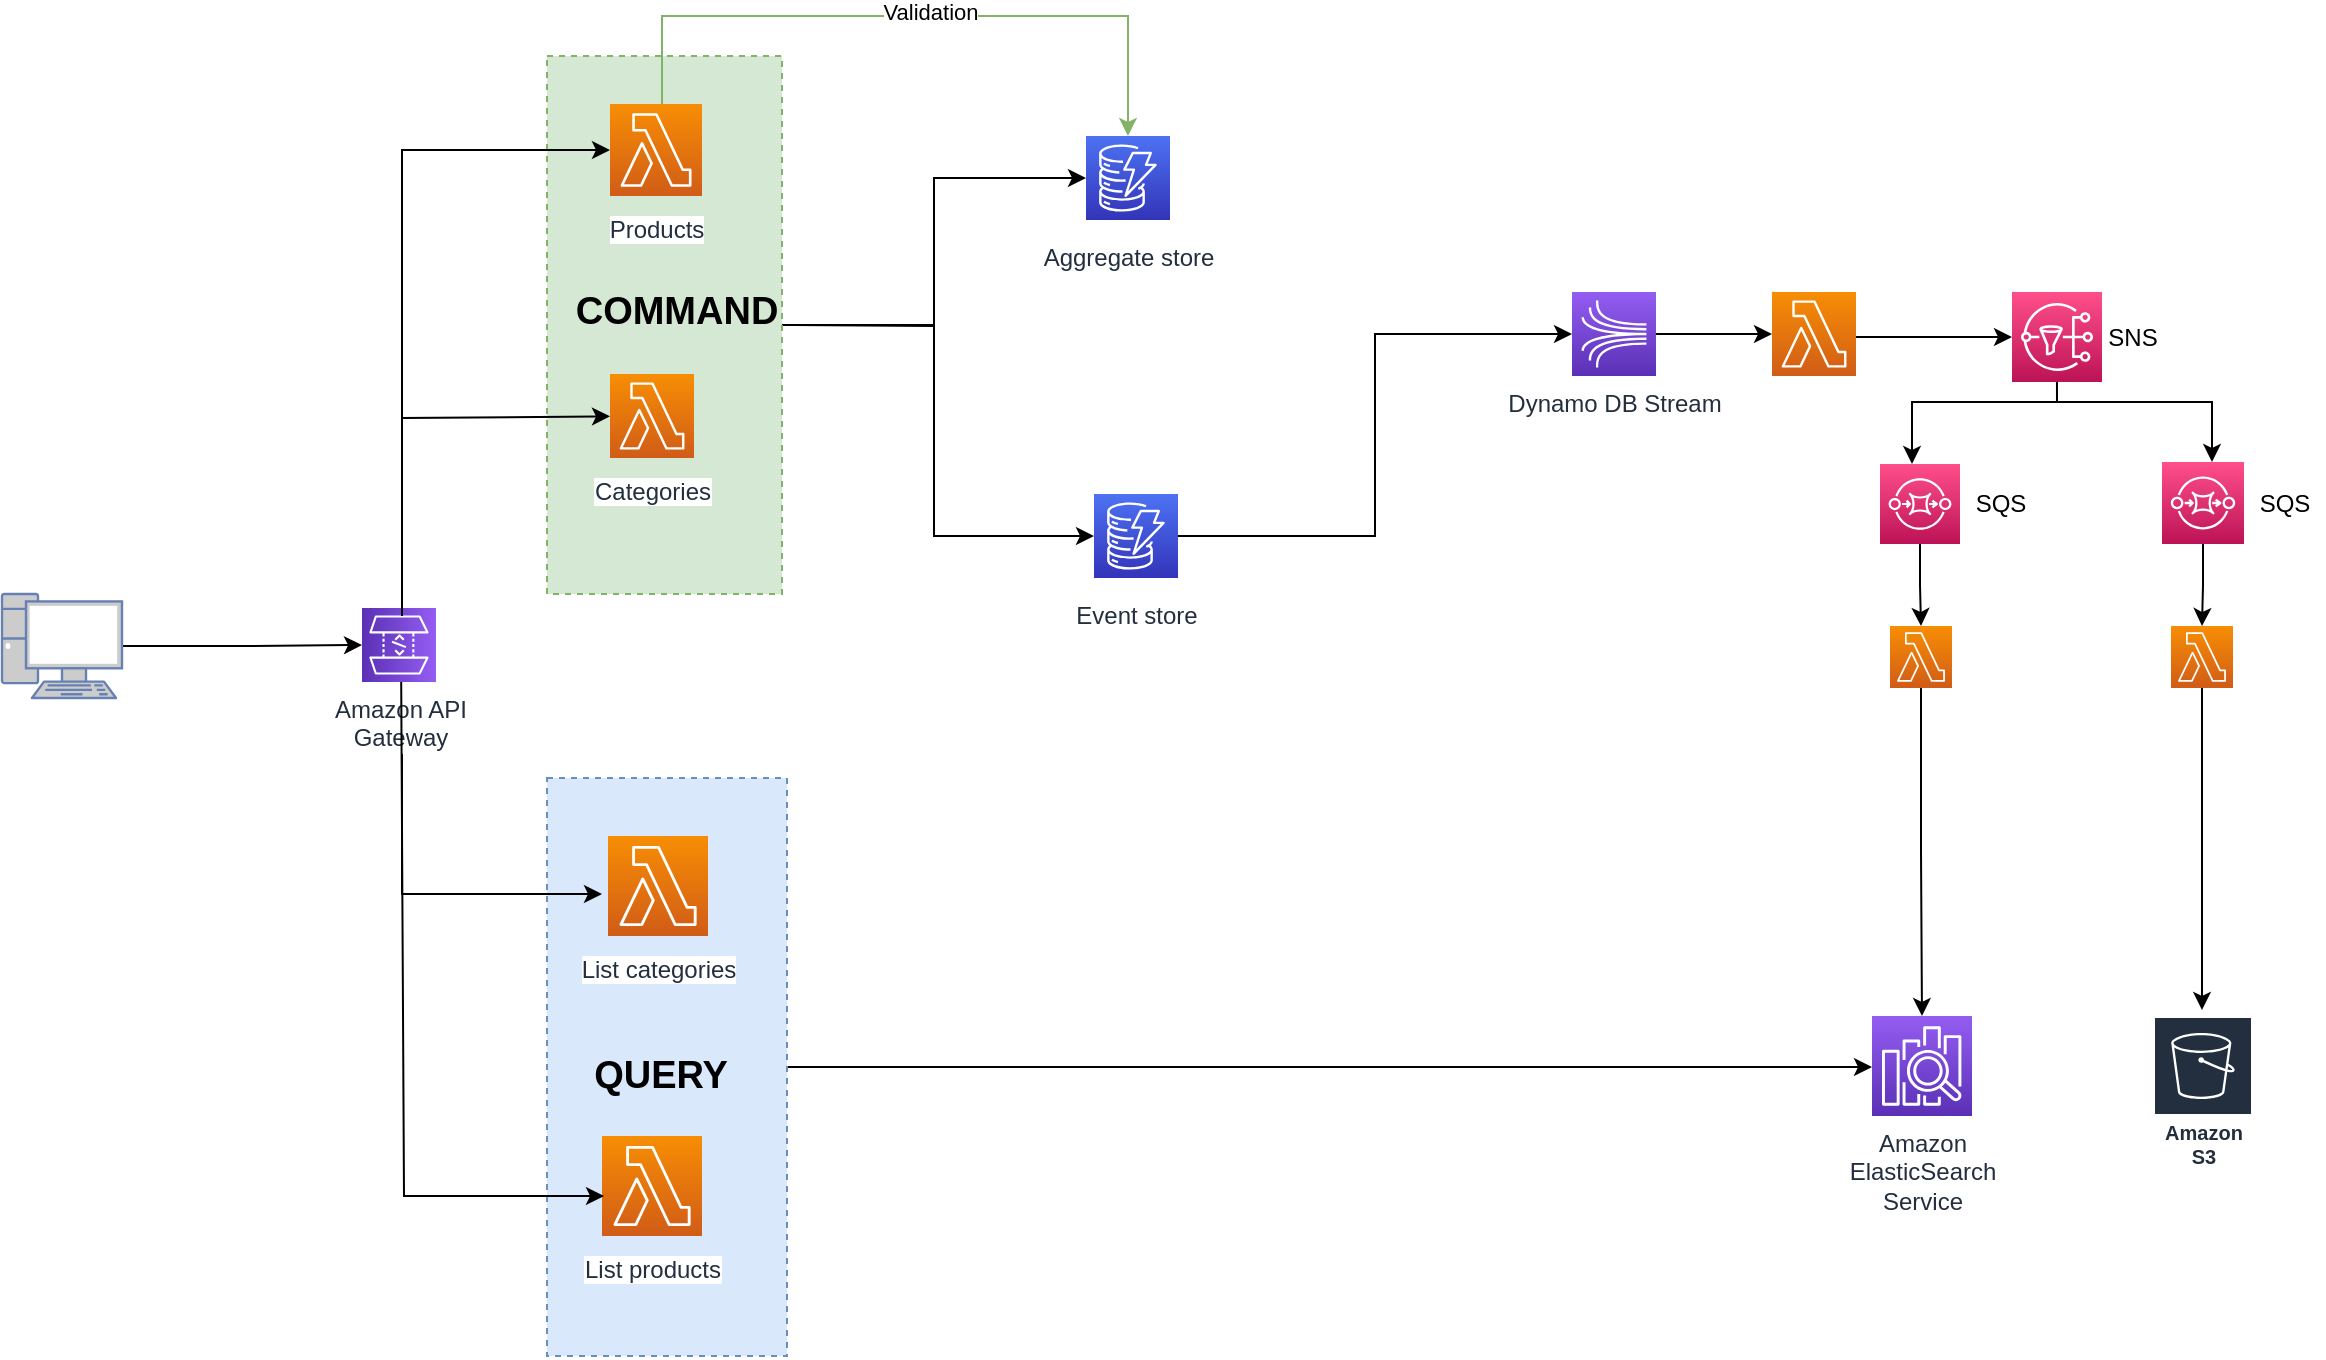 <mxfile version="16.5.2" type="github">
  <diagram id="Ht1M8jgEwFfnCIfOTk4-" name="Page-1">
    <mxGraphModel dx="1237" dy="663" grid="1" gridSize="10" guides="1" tooltips="1" connect="1" arrows="1" fold="1" page="1" pageScale="1" pageWidth="1169" pageHeight="827" math="0" shadow="0">
      <root>
        <mxCell id="0" />
        <mxCell id="1" parent="0" />
        <mxCell id="GBsECiFbeyGKXCBm6ZJ--87" style="edgeStyle=orthogonalEdgeStyle;rounded=0;orthogonalLoop=1;jettySize=auto;html=1;fontSize=19;" parent="1" source="GBsECiFbeyGKXCBm6ZJ--56" edge="1" target="UEzPUAAOIrF-is8g5C7q-119">
          <mxGeometry relative="1" as="geometry">
            <mxPoint x="490" y="234.5" as="targetPoint" />
          </mxGeometry>
        </mxCell>
        <mxCell id="GBsECiFbeyGKXCBm6ZJ--56" value="" style="rounded=0;whiteSpace=wrap;html=1;dashed=1;fillColor=#d5e8d4;strokeColor=#82b366;" parent="1" vertex="1">
          <mxGeometry x="292.5" y="100" width="117.5" height="269" as="geometry" />
        </mxCell>
        <mxCell id="GBsECiFbeyGKXCBm6ZJ--110" style="edgeStyle=orthogonalEdgeStyle;rounded=0;orthogonalLoop=1;jettySize=auto;html=1;fontSize=19;" parent="1" source="GBsECiFbeyGKXCBm6ZJ--52" target="UEzPUAAOIrF-is8g5C7q-120" edge="1">
          <mxGeometry relative="1" as="geometry">
            <Array as="points">
              <mxPoint x="700" y="606" />
              <mxPoint x="700" y="606" />
            </Array>
          </mxGeometry>
        </mxCell>
        <mxCell id="GBsECiFbeyGKXCBm6ZJ--52" value="" style="rounded=0;whiteSpace=wrap;html=1;dashed=1;fillColor=#dae8fc;strokeColor=#6c8ebf;" parent="1" vertex="1">
          <mxGeometry x="292.5" y="461" width="120" height="289" as="geometry" />
        </mxCell>
        <mxCell id="UEzPUAAOIrF-is8g5C7q-113" value="Products" style="outlineConnect=0;fontColor=#232F3E;gradientColor=#F78E04;gradientDirection=north;fillColor=#D05C17;strokeColor=#ffffff;dashed=0;verticalLabelPosition=bottom;verticalAlign=top;align=center;html=1;fontSize=12;fontStyle=0;aspect=fixed;shape=mxgraph.aws4.resourceIcon;resIcon=mxgraph.aws4.lambda;labelBackgroundColor=#ffffff;spacingTop=3;" parent="1" vertex="1">
          <mxGeometry x="324" y="124" width="46" height="46" as="geometry" />
        </mxCell>
        <mxCell id="GBsECiFbeyGKXCBm6ZJ--49" style="edgeStyle=orthogonalEdgeStyle;rounded=0;orthogonalLoop=1;jettySize=auto;html=1;" parent="1" edge="1">
          <mxGeometry relative="1" as="geometry">
            <mxPoint x="220" y="442" as="sourcePoint" />
            <mxPoint x="320" y="519" as="targetPoint" />
            <Array as="points">
              <mxPoint x="220" y="519" />
            </Array>
          </mxGeometry>
        </mxCell>
        <mxCell id="UEzPUAAOIrF-is8g5C7q-114" value="Amazon API&lt;br&gt;Gateway&lt;br&gt;" style="outlineConnect=0;fontColor=#232F3E;gradientColor=#945DF2;gradientDirection=north;fillColor=#5A30B5;strokeColor=#ffffff;dashed=0;verticalLabelPosition=bottom;verticalAlign=top;align=center;html=1;fontSize=12;fontStyle=0;aspect=fixed;shape=mxgraph.aws4.resourceIcon;resIcon=mxgraph.aws4.api_gateway;labelBackgroundColor=#ffffff;direction=south;" parent="1" vertex="1">
          <mxGeometry x="200" y="376" width="37" height="37" as="geometry" />
        </mxCell>
        <mxCell id="GBsECiFbeyGKXCBm6ZJ--88" style="edgeStyle=orthogonalEdgeStyle;rounded=0;orthogonalLoop=1;jettySize=auto;html=1;entryX=0;entryY=0.5;entryDx=0;entryDy=0;entryPerimeter=0;fontSize=19;" parent="1" source="y-va335iiFKoZHgHFdhD-2" target="GBsECiFbeyGKXCBm6ZJ--7" edge="1">
          <mxGeometry relative="1" as="geometry">
            <mxPoint x="587" y="330" as="sourcePoint" />
          </mxGeometry>
        </mxCell>
        <mxCell id="UEzPUAAOIrF-is8g5C7q-119" value="Aggregate store" style="outlineConnect=0;fontColor=#232F3E;gradientColor=#4D72F3;gradientDirection=north;fillColor=#3334B9;strokeColor=#ffffff;dashed=0;verticalLabelPosition=bottom;verticalAlign=top;align=center;html=1;fontSize=12;fontStyle=0;aspect=fixed;shape=mxgraph.aws4.resourceIcon;resIcon=mxgraph.aws4.dynamodb;labelBackgroundColor=#ffffff;spacingTop=5;" parent="1" vertex="1">
          <mxGeometry x="562" y="140" width="42" height="42" as="geometry" />
        </mxCell>
        <mxCell id="UEzPUAAOIrF-is8g5C7q-120" value="Amazon&lt;br&gt;ElasticSearch&lt;br&gt;Service&lt;br&gt;" style="outlineConnect=0;fontColor=#232F3E;gradientColor=#945DF2;gradientDirection=north;fillColor=#5A30B5;strokeColor=#ffffff;dashed=0;verticalLabelPosition=bottom;verticalAlign=top;align=center;html=1;fontSize=12;fontStyle=0;aspect=fixed;shape=mxgraph.aws4.resourceIcon;resIcon=mxgraph.aws4.elasticsearch_service;labelBackgroundColor=#ffffff;" parent="1" vertex="1">
          <mxGeometry x="955" y="580" width="50" height="50" as="geometry" />
        </mxCell>
        <mxCell id="GBsECiFbeyGKXCBm6ZJ--93" style="edgeStyle=orthogonalEdgeStyle;rounded=0;orthogonalLoop=1;jettySize=auto;html=1;fontSize=19;" parent="1" source="GBsECiFbeyGKXCBm6ZJ--7" target="GBsECiFbeyGKXCBm6ZJ--66" edge="1">
          <mxGeometry relative="1" as="geometry">
            <mxPoint x="895" y="239" as="targetPoint" />
          </mxGeometry>
        </mxCell>
        <mxCell id="GBsECiFbeyGKXCBm6ZJ--7" value="Dynamo DB Stream" style="sketch=0;points=[[0,0,0],[0.25,0,0],[0.5,0,0],[0.75,0,0],[1,0,0],[0,1,0],[0.25,1,0],[0.5,1,0],[0.75,1,0],[1,1,0],[0,0.25,0],[0,0.5,0],[0,0.75,0],[1,0.25,0],[1,0.5,0],[1,0.75,0]];outlineConnect=0;fontColor=#232F3E;gradientColor=#945DF2;gradientDirection=north;fillColor=#5A30B5;strokeColor=#ffffff;dashed=0;verticalLabelPosition=bottom;verticalAlign=top;align=center;html=1;fontSize=12;fontStyle=0;aspect=fixed;shape=mxgraph.aws4.resourceIcon;resIcon=mxgraph.aws4.kinesis;" parent="1" vertex="1">
          <mxGeometry x="805" y="218" width="42" height="42" as="geometry" />
        </mxCell>
        <mxCell id="GBsECiFbeyGKXCBm6ZJ--15" style="edgeStyle=orthogonalEdgeStyle;rounded=0;orthogonalLoop=1;jettySize=auto;html=1;" parent="1" source="GBsECiFbeyGKXCBm6ZJ--14" target="UEzPUAAOIrF-is8g5C7q-114" edge="1">
          <mxGeometry relative="1" as="geometry" />
        </mxCell>
        <mxCell id="GBsECiFbeyGKXCBm6ZJ--14" value="" style="fontColor=#0066CC;verticalAlign=top;verticalLabelPosition=bottom;labelPosition=center;align=center;html=1;outlineConnect=0;fillColor=#CCCCCC;strokeColor=#6881B3;gradientColor=none;gradientDirection=north;strokeWidth=2;shape=mxgraph.networks.pc;" parent="1" vertex="1">
          <mxGeometry x="20" y="369" width="60" height="52" as="geometry" />
        </mxCell>
        <mxCell id="GBsECiFbeyGKXCBm6ZJ--43" value="List products" style="outlineConnect=0;fontColor=#232F3E;gradientColor=#F78E04;gradientDirection=north;fillColor=#D05C17;strokeColor=#ffffff;dashed=0;verticalLabelPosition=bottom;verticalAlign=top;align=center;html=1;fontSize=12;fontStyle=0;aspect=fixed;shape=mxgraph.aws4.resourceIcon;resIcon=mxgraph.aws4.lambda;labelBackgroundColor=#ffffff;spacingTop=3;" parent="1" vertex="1">
          <mxGeometry x="320" y="640" width="50" height="50" as="geometry" />
        </mxCell>
        <mxCell id="GBsECiFbeyGKXCBm6ZJ--48" value="List categories" style="outlineConnect=0;fontColor=#232F3E;gradientColor=#F78E04;gradientDirection=north;fillColor=#D05C17;strokeColor=#ffffff;dashed=0;verticalLabelPosition=bottom;verticalAlign=top;align=center;html=1;fontSize=12;fontStyle=0;aspect=fixed;shape=mxgraph.aws4.resourceIcon;resIcon=mxgraph.aws4.lambda;labelBackgroundColor=#ffffff;spacingTop=3;" parent="1" vertex="1">
          <mxGeometry x="323" y="490" width="50" height="50" as="geometry" />
        </mxCell>
        <mxCell id="GBsECiFbeyGKXCBm6ZJ--51" value="" style="endArrow=classic;html=1;rounded=0;" parent="1" edge="1">
          <mxGeometry width="50" height="50" relative="1" as="geometry">
            <mxPoint x="219.601" y="413" as="sourcePoint" />
            <mxPoint x="321" y="670" as="targetPoint" />
            <Array as="points">
              <mxPoint x="221" y="670" />
            </Array>
          </mxGeometry>
        </mxCell>
        <mxCell id="GBsECiFbeyGKXCBm6ZJ--53" value="&lt;font style=&quot;font-size: 19px&quot;&gt;QUERY&lt;/font&gt;" style="text;html=1;strokeColor=none;fillColor=none;align=center;verticalAlign=middle;whiteSpace=wrap;rounded=0;dashed=1;fontStyle=1" parent="1" vertex="1">
          <mxGeometry x="307" y="590" width="85" height="40" as="geometry" />
        </mxCell>
        <mxCell id="GBsECiFbeyGKXCBm6ZJ--59" value="Categories" style="outlineConnect=0;fontColor=#232F3E;gradientColor=#F78E04;gradientDirection=north;fillColor=#D05C17;strokeColor=#ffffff;dashed=0;verticalLabelPosition=bottom;verticalAlign=top;align=center;html=1;fontSize=12;fontStyle=0;aspect=fixed;shape=mxgraph.aws4.resourceIcon;resIcon=mxgraph.aws4.lambda;labelBackgroundColor=#ffffff;spacingTop=3;" parent="1" vertex="1">
          <mxGeometry x="324" y="259" width="42" height="42" as="geometry" />
        </mxCell>
        <mxCell id="GBsECiFbeyGKXCBm6ZJ--60" value="&lt;font style=&quot;font-size: 19px&quot;&gt;COMMAND&lt;/font&gt;" style="text;html=1;strokeColor=none;fillColor=none;align=center;verticalAlign=middle;whiteSpace=wrap;rounded=0;dashed=1;fontStyle=1" parent="1" vertex="1">
          <mxGeometry x="315" y="208" width="85" height="40" as="geometry" />
        </mxCell>
        <mxCell id="GBsECiFbeyGKXCBm6ZJ--92" style="edgeStyle=orthogonalEdgeStyle;rounded=0;orthogonalLoop=1;jettySize=auto;html=1;fontSize=19;entryX=0;entryY=0.5;entryDx=0;entryDy=0;entryPerimeter=0;" parent="1" source="GBsECiFbeyGKXCBm6ZJ--66" edge="1" target="GBsECiFbeyGKXCBm6ZJ--96">
          <mxGeometry relative="1" as="geometry">
            <mxPoint x="995" y="239" as="targetPoint" />
            <Array as="points">
              <mxPoint x="986" y="241" />
            </Array>
          </mxGeometry>
        </mxCell>
        <mxCell id="GBsECiFbeyGKXCBm6ZJ--66" value="" style="outlineConnect=0;fontColor=#232F3E;gradientColor=#F78E04;gradientDirection=north;fillColor=#D05C17;strokeColor=#ffffff;dashed=0;verticalLabelPosition=bottom;verticalAlign=top;align=center;html=1;fontSize=12;fontStyle=0;aspect=fixed;shape=mxgraph.aws4.resourceIcon;resIcon=mxgraph.aws4.lambda;labelBackgroundColor=#ffffff;spacingTop=3;" parent="1" vertex="1">
          <mxGeometry x="905" y="218" width="42" height="42" as="geometry" />
        </mxCell>
        <mxCell id="GBsECiFbeyGKXCBm6ZJ--68" value="" style="endArrow=classic;html=1;rounded=0;fontSize=19;" parent="1" target="GBsECiFbeyGKXCBm6ZJ--59" edge="1">
          <mxGeometry width="50" height="50" relative="1" as="geometry">
            <mxPoint x="220" y="380" as="sourcePoint" />
            <mxPoint x="220" y="280" as="targetPoint" />
            <Array as="points">
              <mxPoint x="220" y="281" />
            </Array>
          </mxGeometry>
        </mxCell>
        <mxCell id="GBsECiFbeyGKXCBm6ZJ--69" value="" style="endArrow=classic;html=1;rounded=0;fontSize=19;" parent="1" target="UEzPUAAOIrF-is8g5C7q-113" edge="1">
          <mxGeometry width="50" height="50" relative="1" as="geometry">
            <mxPoint x="220" y="380" as="sourcePoint" />
            <mxPoint x="250" y="320" as="targetPoint" />
            <Array as="points">
              <mxPoint x="220" y="147" />
              <mxPoint x="220" y="147" />
            </Array>
          </mxGeometry>
        </mxCell>
        <mxCell id="GBsECiFbeyGKXCBm6ZJ--101" style="edgeStyle=orthogonalEdgeStyle;rounded=0;orthogonalLoop=1;jettySize=auto;html=1;fontSize=19;" parent="1" source="GBsECiFbeyGKXCBm6ZJ--81" target="UEzPUAAOIrF-is8g5C7q-120" edge="1">
          <mxGeometry relative="1" as="geometry" />
        </mxCell>
        <mxCell id="GBsECiFbeyGKXCBm6ZJ--81" value="" style="outlineConnect=0;fontColor=#232F3E;gradientColor=#F78E04;gradientDirection=north;fillColor=#D05C17;strokeColor=#ffffff;dashed=0;verticalLabelPosition=bottom;verticalAlign=top;align=center;html=1;fontSize=12;fontStyle=0;aspect=fixed;shape=mxgraph.aws4.resourceIcon;resIcon=mxgraph.aws4.lambda;labelBackgroundColor=#ffffff;spacingTop=3;" parent="1" vertex="1">
          <mxGeometry x="964" y="385" width="31" height="31" as="geometry" />
        </mxCell>
        <mxCell id="GBsECiFbeyGKXCBm6ZJ--102" style="edgeStyle=orthogonalEdgeStyle;rounded=0;orthogonalLoop=1;jettySize=auto;html=1;fontSize=19;" parent="1" source="GBsECiFbeyGKXCBm6ZJ--83" edge="1">
          <mxGeometry relative="1" as="geometry">
            <mxPoint x="1120" y="577" as="targetPoint" />
          </mxGeometry>
        </mxCell>
        <mxCell id="GBsECiFbeyGKXCBm6ZJ--83" value="" style="outlineConnect=0;fontColor=#232F3E;gradientColor=#F78E04;gradientDirection=north;fillColor=#D05C17;strokeColor=#ffffff;dashed=0;verticalLabelPosition=bottom;verticalAlign=top;align=center;html=1;fontSize=12;fontStyle=0;aspect=fixed;shape=mxgraph.aws4.resourceIcon;resIcon=mxgraph.aws4.lambda;labelBackgroundColor=#ffffff;spacingTop=3;" parent="1" vertex="1">
          <mxGeometry x="1104.5" y="385" width="31" height="31" as="geometry" />
        </mxCell>
        <mxCell id="GBsECiFbeyGKXCBm6ZJ--86" value="Amazon S3" style="sketch=0;outlineConnect=0;fontColor=#232F3E;gradientColor=none;strokeColor=#ffffff;fillColor=#232F3E;dashed=0;verticalLabelPosition=middle;verticalAlign=bottom;align=center;html=1;whiteSpace=wrap;fontSize=10;fontStyle=1;spacing=3;shape=mxgraph.aws4.productIcon;prIcon=mxgraph.aws4.s3;" parent="1" vertex="1">
          <mxGeometry x="1095.5" y="580" width="50" height="80" as="geometry" />
        </mxCell>
        <mxCell id="GBsECiFbeyGKXCBm6ZJ--105" style="edgeStyle=orthogonalEdgeStyle;rounded=0;orthogonalLoop=1;jettySize=auto;html=1;fontSize=19;" parent="1" target="GBsECiFbeyGKXCBm6ZJ--98" edge="1">
          <mxGeometry relative="1" as="geometry">
            <Array as="points">
              <mxPoint x="1048" y="273" />
              <mxPoint x="975" y="273" />
            </Array>
            <mxPoint x="1048" y="273" as="sourcePoint" />
          </mxGeometry>
        </mxCell>
        <mxCell id="GBsECiFbeyGKXCBm6ZJ--106" style="edgeStyle=orthogonalEdgeStyle;rounded=0;orthogonalLoop=1;jettySize=auto;html=1;fontSize=19;" parent="1" edge="1">
          <mxGeometry relative="1" as="geometry">
            <mxPoint x="1047.478" y="263.0" as="sourcePoint" />
            <mxPoint x="1125" y="303" as="targetPoint" />
            <Array as="points">
              <mxPoint x="1048" y="273" />
              <mxPoint x="1125" y="273" />
            </Array>
          </mxGeometry>
        </mxCell>
        <mxCell id="GBsECiFbeyGKXCBm6ZJ--96" value="" style="sketch=0;points=[[0,0,0],[0.25,0,0],[0.5,0,0],[0.75,0,0],[1,0,0],[0,1,0],[0.25,1,0],[0.5,1,0],[0.75,1,0],[1,1,0],[0,0.25,0],[0,0.5,0],[0,0.75,0],[1,0.25,0],[1,0.5,0],[1,0.75,0]];outlineConnect=0;fontColor=#232F3E;gradientColor=#FF4F8B;gradientDirection=north;fillColor=#BC1356;strokeColor=#ffffff;dashed=0;verticalLabelPosition=bottom;verticalAlign=top;align=center;html=1;fontSize=12;fontStyle=0;aspect=fixed;shape=mxgraph.aws4.resourceIcon;resIcon=mxgraph.aws4.sns;" parent="1" vertex="1">
          <mxGeometry x="1025" y="218" width="45" height="45" as="geometry" />
        </mxCell>
        <mxCell id="GBsECiFbeyGKXCBm6ZJ--103" style="edgeStyle=orthogonalEdgeStyle;rounded=0;orthogonalLoop=1;jettySize=auto;html=1;fontSize=19;" parent="1" source="GBsECiFbeyGKXCBm6ZJ--98" target="GBsECiFbeyGKXCBm6ZJ--81" edge="1">
          <mxGeometry relative="1" as="geometry" />
        </mxCell>
        <mxCell id="GBsECiFbeyGKXCBm6ZJ--98" value="" style="sketch=0;points=[[0,0,0],[0.25,0,0],[0.5,0,0],[0.75,0,0],[1,0,0],[0,1,0],[0.25,1,0],[0.5,1,0],[0.75,1,0],[1,1,0],[0,0.25,0],[0,0.5,0],[0,0.75,0],[1,0.25,0],[1,0.5,0],[1,0.75,0]];outlineConnect=0;fontColor=#232F3E;gradientColor=#FF4F8B;gradientDirection=north;fillColor=#BC1356;strokeColor=#ffffff;dashed=0;verticalLabelPosition=bottom;verticalAlign=top;align=center;html=1;fontSize=12;fontStyle=0;aspect=fixed;shape=mxgraph.aws4.resourceIcon;resIcon=mxgraph.aws4.sqs;" parent="1" vertex="1">
          <mxGeometry x="959" y="304" width="40" height="40" as="geometry" />
        </mxCell>
        <mxCell id="GBsECiFbeyGKXCBm6ZJ--104" style="edgeStyle=orthogonalEdgeStyle;rounded=0;orthogonalLoop=1;jettySize=auto;html=1;fontSize=19;" parent="1" source="GBsECiFbeyGKXCBm6ZJ--99" target="GBsECiFbeyGKXCBm6ZJ--83" edge="1">
          <mxGeometry relative="1" as="geometry" />
        </mxCell>
        <mxCell id="GBsECiFbeyGKXCBm6ZJ--99" value="" style="sketch=0;points=[[0,0,0],[0.25,0,0],[0.5,0,0],[0.75,0,0],[1,0,0],[0,1,0],[0.25,1,0],[0.5,1,0],[0.75,1,0],[1,1,0],[0,0.25,0],[0,0.5,0],[0,0.75,0],[1,0.25,0],[1,0.5,0],[1,0.75,0]];outlineConnect=0;fontColor=#232F3E;gradientColor=#FF4F8B;gradientDirection=north;fillColor=#BC1356;strokeColor=#ffffff;dashed=0;verticalLabelPosition=bottom;verticalAlign=top;align=center;html=1;fontSize=12;fontStyle=0;aspect=fixed;shape=mxgraph.aws4.resourceIcon;resIcon=mxgraph.aws4.sqs;" parent="1" vertex="1">
          <mxGeometry x="1100" y="303" width="41" height="41" as="geometry" />
        </mxCell>
        <mxCell id="y-va335iiFKoZHgHFdhD-2" value="Event store" style="outlineConnect=0;fontColor=#232F3E;gradientColor=#4D72F3;gradientDirection=north;fillColor=#3334B9;strokeColor=#ffffff;dashed=0;verticalLabelPosition=bottom;verticalAlign=top;align=center;html=1;fontSize=12;fontStyle=0;aspect=fixed;shape=mxgraph.aws4.resourceIcon;resIcon=mxgraph.aws4.dynamodb;labelBackgroundColor=#ffffff;spacingTop=5;" vertex="1" parent="1">
          <mxGeometry x="566" y="319" width="42" height="42" as="geometry" />
        </mxCell>
        <mxCell id="y-va335iiFKoZHgHFdhD-4" value="" style="endArrow=classic;html=1;rounded=0;exitX=1;exitY=0.5;exitDx=0;exitDy=0;" edge="1" parent="1" target="y-va335iiFKoZHgHFdhD-2">
          <mxGeometry width="50" height="50" relative="1" as="geometry">
            <mxPoint x="416.0" y="234.5" as="sourcePoint" />
            <mxPoint x="564" y="340" as="targetPoint" />
            <Array as="points">
              <mxPoint x="486" y="235" />
              <mxPoint x="486" y="340" />
            </Array>
          </mxGeometry>
        </mxCell>
        <mxCell id="y-va335iiFKoZHgHFdhD-10" value="" style="endArrow=classic;html=1;rounded=0;fillColor=#d5e8d4;strokeColor=#82b366;" edge="1" parent="1" target="UEzPUAAOIrF-is8g5C7q-119">
          <mxGeometry width="50" height="50" relative="1" as="geometry">
            <mxPoint x="350" y="124" as="sourcePoint" />
            <mxPoint x="580" y="120" as="targetPoint" />
            <Array as="points">
              <mxPoint x="350" y="80" />
              <mxPoint x="583" y="80" />
              <mxPoint x="583" y="120" />
            </Array>
          </mxGeometry>
        </mxCell>
        <mxCell id="y-va335iiFKoZHgHFdhD-11" value="Validation" style="edgeLabel;html=1;align=center;verticalAlign=middle;resizable=0;points=[];" vertex="1" connectable="0" parent="y-va335iiFKoZHgHFdhD-10">
          <mxGeometry x="0.056" y="2" relative="1" as="geometry">
            <mxPoint as="offset" />
          </mxGeometry>
        </mxCell>
        <mxCell id="y-va335iiFKoZHgHFdhD-14" value="SNS" style="text;html=1;align=center;verticalAlign=middle;resizable=0;points=[];autosize=1;strokeColor=none;fillColor=none;" vertex="1" parent="1">
          <mxGeometry x="1064.5" y="230.5" width="40" height="20" as="geometry" />
        </mxCell>
        <mxCell id="y-va335iiFKoZHgHFdhD-15" value="SQS" style="text;html=1;align=center;verticalAlign=middle;resizable=0;points=[];autosize=1;strokeColor=none;fillColor=none;" vertex="1" parent="1">
          <mxGeometry x="999" y="313.5" width="40" height="20" as="geometry" />
        </mxCell>
        <mxCell id="y-va335iiFKoZHgHFdhD-16" value="SQS" style="text;html=1;align=center;verticalAlign=middle;resizable=0;points=[];autosize=1;strokeColor=none;fillColor=none;" vertex="1" parent="1">
          <mxGeometry x="1141" y="314" width="40" height="20" as="geometry" />
        </mxCell>
      </root>
    </mxGraphModel>
  </diagram>
</mxfile>
